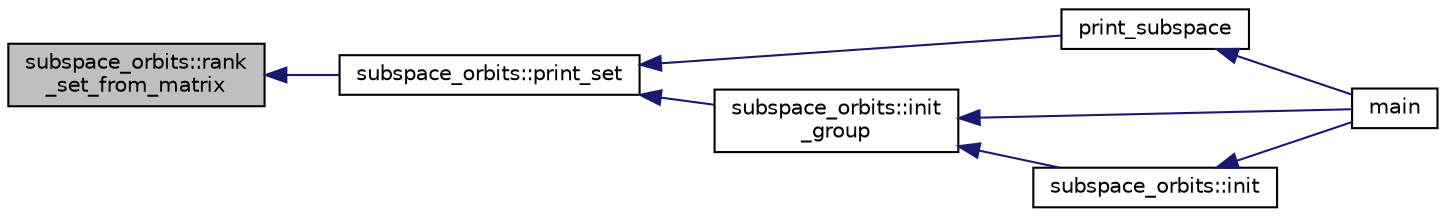 digraph "subspace_orbits::rank_set_from_matrix"
{
  edge [fontname="Helvetica",fontsize="10",labelfontname="Helvetica",labelfontsize="10"];
  node [fontname="Helvetica",fontsize="10",shape=record];
  rankdir="LR";
  Node2220 [label="subspace_orbits::rank\l_set_from_matrix",height=0.2,width=0.4,color="black", fillcolor="grey75", style="filled", fontcolor="black"];
  Node2220 -> Node2221 [dir="back",color="midnightblue",fontsize="10",style="solid",fontname="Helvetica"];
  Node2221 [label="subspace_orbits::print_set",height=0.2,width=0.4,color="black", fillcolor="white", style="filled",URL="$d2/d9f/classsubspace__orbits.html#a25e7fad26b5e83ab2464bcfeb50572aa"];
  Node2221 -> Node2222 [dir="back",color="midnightblue",fontsize="10",style="solid",fontname="Helvetica"];
  Node2222 [label="print_subspace",height=0.2,width=0.4,color="black", fillcolor="white", style="filled",URL="$da/dd5/subspace__orbits__main_8_c.html#ae58f518aaf4590347ebdd0af5d3a3ffa"];
  Node2222 -> Node2223 [dir="back",color="midnightblue",fontsize="10",style="solid",fontname="Helvetica"];
  Node2223 [label="main",height=0.2,width=0.4,color="black", fillcolor="white", style="filled",URL="$da/dd5/subspace__orbits__main_8_c.html#a217dbf8b442f20279ea00b898af96f52"];
  Node2221 -> Node2224 [dir="back",color="midnightblue",fontsize="10",style="solid",fontname="Helvetica"];
  Node2224 [label="subspace_orbits::init\l_group",height=0.2,width=0.4,color="black", fillcolor="white", style="filled",URL="$d2/d9f/classsubspace__orbits.html#ad7dfe4f51cd3eea6ccfd5318e23d36c3"];
  Node2224 -> Node2223 [dir="back",color="midnightblue",fontsize="10",style="solid",fontname="Helvetica"];
  Node2224 -> Node2225 [dir="back",color="midnightblue",fontsize="10",style="solid",fontname="Helvetica"];
  Node2225 [label="subspace_orbits::init",height=0.2,width=0.4,color="black", fillcolor="white", style="filled",URL="$d2/d9f/classsubspace__orbits.html#ac4bc50572798a6f0bc86fb99b181b66d"];
  Node2225 -> Node2223 [dir="back",color="midnightblue",fontsize="10",style="solid",fontname="Helvetica"];
}
